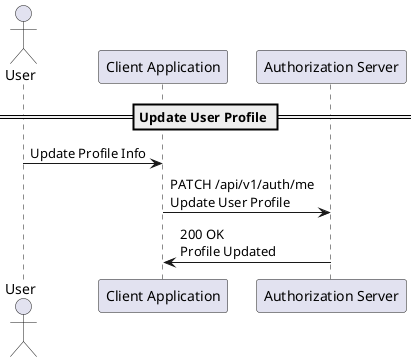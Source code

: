 @startuml UpdatingUserProfileSequenceDiagram
actor User
participant "Client Application" as Client
participant "Authorization Server" as AuthServer

== Update User Profile ==
User -> Client: Update Profile Info
Client -> AuthServer: PATCH /api/v1/auth/me\nUpdate User Profile
AuthServer -> Client: 200 OK\nProfile Updated
@enduml
